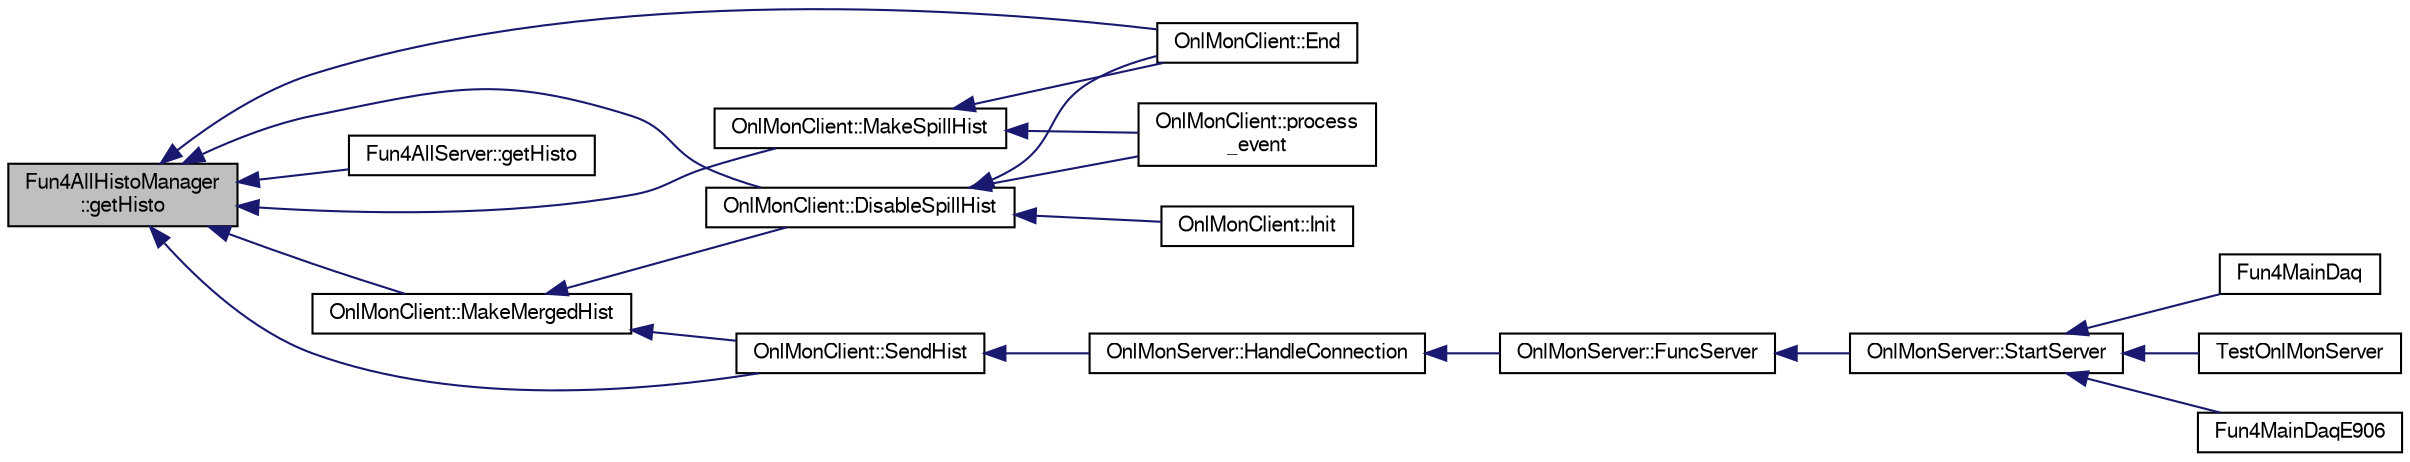 digraph "Fun4AllHistoManager::getHisto"
{
  bgcolor="transparent";
  edge [fontname="FreeSans",fontsize="10",labelfontname="FreeSans",labelfontsize="10"];
  node [fontname="FreeSans",fontsize="10",shape=record];
  rankdir="LR";
  Node1 [label="Fun4AllHistoManager\l::getHisto",height=0.2,width=0.4,color="black", fillcolor="grey75", style="filled" fontcolor="black"];
  Node1 -> Node2 [dir="back",color="midnightblue",fontsize="10",style="solid",fontname="FreeSans"];
  Node2 [label="OnlMonClient::DisableSpillHist",height=0.2,width=0.4,color="black",URL="$d9/d62/classOnlMonClient.html#adf3843d78cb59c4df0a8baa454755042"];
  Node2 -> Node3 [dir="back",color="midnightblue",fontsize="10",style="solid",fontname="FreeSans"];
  Node3 [label="OnlMonClient::Init",height=0.2,width=0.4,color="black",URL="$d9/d62/classOnlMonClient.html#a91282c6ffe8d2b7787632a1ab8d6916a"];
  Node2 -> Node4 [dir="back",color="midnightblue",fontsize="10",style="solid",fontname="FreeSans"];
  Node4 [label="OnlMonClient::process\l_event",height=0.2,width=0.4,color="black",URL="$d9/d62/classOnlMonClient.html#aae8316ce9e475ceb116f375bcb07fd41"];
  Node2 -> Node5 [dir="back",color="midnightblue",fontsize="10",style="solid",fontname="FreeSans"];
  Node5 [label="OnlMonClient::End",height=0.2,width=0.4,color="black",URL="$d9/d62/classOnlMonClient.html#a8e707fd7f6a89c8af8d716bdd06eed5d",tooltip="Called at the end of all processing. "];
  Node1 -> Node5 [dir="back",color="midnightblue",fontsize="10",style="solid",fontname="FreeSans"];
  Node1 -> Node6 [dir="back",color="midnightblue",fontsize="10",style="solid",fontname="FreeSans"];
  Node6 [label="Fun4AllServer::getHisto",height=0.2,width=0.4,color="black",URL="$da/d29/classFun4AllServer.html#a186f6b632bfe6120864a29651f3fff10"];
  Node1 -> Node7 [dir="back",color="midnightblue",fontsize="10",style="solid",fontname="FreeSans"];
  Node7 [label="OnlMonClient::MakeMergedHist",height=0.2,width=0.4,color="black",URL="$d9/d62/classOnlMonClient.html#a5327959f5913f05de4a7bed106a66604"];
  Node7 -> Node8 [dir="back",color="midnightblue",fontsize="10",style="solid",fontname="FreeSans"];
  Node8 [label="OnlMonClient::SendHist",height=0.2,width=0.4,color="black",URL="$d9/d62/classOnlMonClient.html#a99db500a862ab027dceda35548427aa7"];
  Node8 -> Node9 [dir="back",color="midnightblue",fontsize="10",style="solid",fontname="FreeSans"];
  Node9 [label="OnlMonServer::HandleConnection",height=0.2,width=0.4,color="black",URL="$d8/d38/classOnlMonServer.html#a9693ee62bc93597159ee3afcab2e4fe3"];
  Node9 -> Node10 [dir="back",color="midnightblue",fontsize="10",style="solid",fontname="FreeSans"];
  Node10 [label="OnlMonServer::FuncServer",height=0.2,width=0.4,color="black",URL="$d8/d38/classOnlMonServer.html#a6b92b7327c6c0a063d3478cd8422e42c"];
  Node10 -> Node11 [dir="back",color="midnightblue",fontsize="10",style="solid",fontname="FreeSans"];
  Node11 [label="OnlMonServer::StartServer",height=0.2,width=0.4,color="black",URL="$d8/d38/classOnlMonServer.html#a1faba47a8f98c19d258624675f820705"];
  Node11 -> Node12 [dir="back",color="midnightblue",fontsize="10",style="solid",fontname="FreeSans"];
  Node12 [label="Fun4MainDaq",height=0.2,width=0.4,color="black",URL="$df/d6a/e1039-core_2online_2macros_2Fun4MainDaq_8C.html#ab9151bcfc5d35e7a25c9cf86fddd2bd2",tooltip="Fun4MainDaq.C: Fun4all macro to decode the MainDAQ data. "];
  Node11 -> Node13 [dir="back",color="midnightblue",fontsize="10",style="solid",fontname="FreeSans"];
  Node13 [label="TestOnlMonServer",height=0.2,width=0.4,color="black",URL="$df/d6a/e1039-core_2online_2macros_2Fun4MainDaq_8C.html#a92136f391f9569a6c6c1c81dcb9679df"];
  Node11 -> Node14 [dir="back",color="midnightblue",fontsize="10",style="solid",fontname="FreeSans"];
  Node14 [label="Fun4MainDaqE906",height=0.2,width=0.4,color="black",URL="$d1/d6b/Fun4MainDaqE906_8C.html#a3617355b5c033a5635408b1cd8c29c35",tooltip="Fun4MainDaq.C: Fun4all macro to decode the MainDAQ data. "];
  Node7 -> Node2 [dir="back",color="midnightblue",fontsize="10",style="solid",fontname="FreeSans"];
  Node1 -> Node15 [dir="back",color="midnightblue",fontsize="10",style="solid",fontname="FreeSans"];
  Node15 [label="OnlMonClient::MakeSpillHist",height=0.2,width=0.4,color="black",URL="$d9/d62/classOnlMonClient.html#a2da49730f4fe278a8f85d80eb3b8d3c7"];
  Node15 -> Node4 [dir="back",color="midnightblue",fontsize="10",style="solid",fontname="FreeSans"];
  Node15 -> Node5 [dir="back",color="midnightblue",fontsize="10",style="solid",fontname="FreeSans"];
  Node1 -> Node8 [dir="back",color="midnightblue",fontsize="10",style="solid",fontname="FreeSans"];
}
